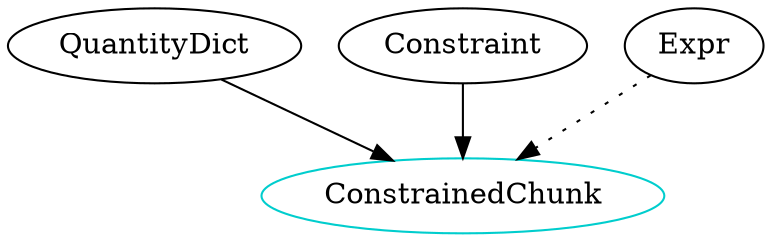 digraph constrainedchunk {
	/* relationships between independent and dependent components */
	QuantityDict -> ConstrainedChunk;
    Constraint -> ConstrainedChunk;
    Expr -> ConstrainedChunk [style="dotted"];
    
	/* definitions for each type component */
	ConstrainedChunk 	    [shape=oval, color=cyan3, label="ConstrainedChunk"];
    //ConstrainedChunkConstraints    [shape=oval, color=cyan3, label="[Constraint]"];
    //ConstrainedChunkMaybeExpr  [shape=oval, color=cyan3, label="Maybe Expr"];

}

/* dot -Tpng sample.dot -o sample.png */
